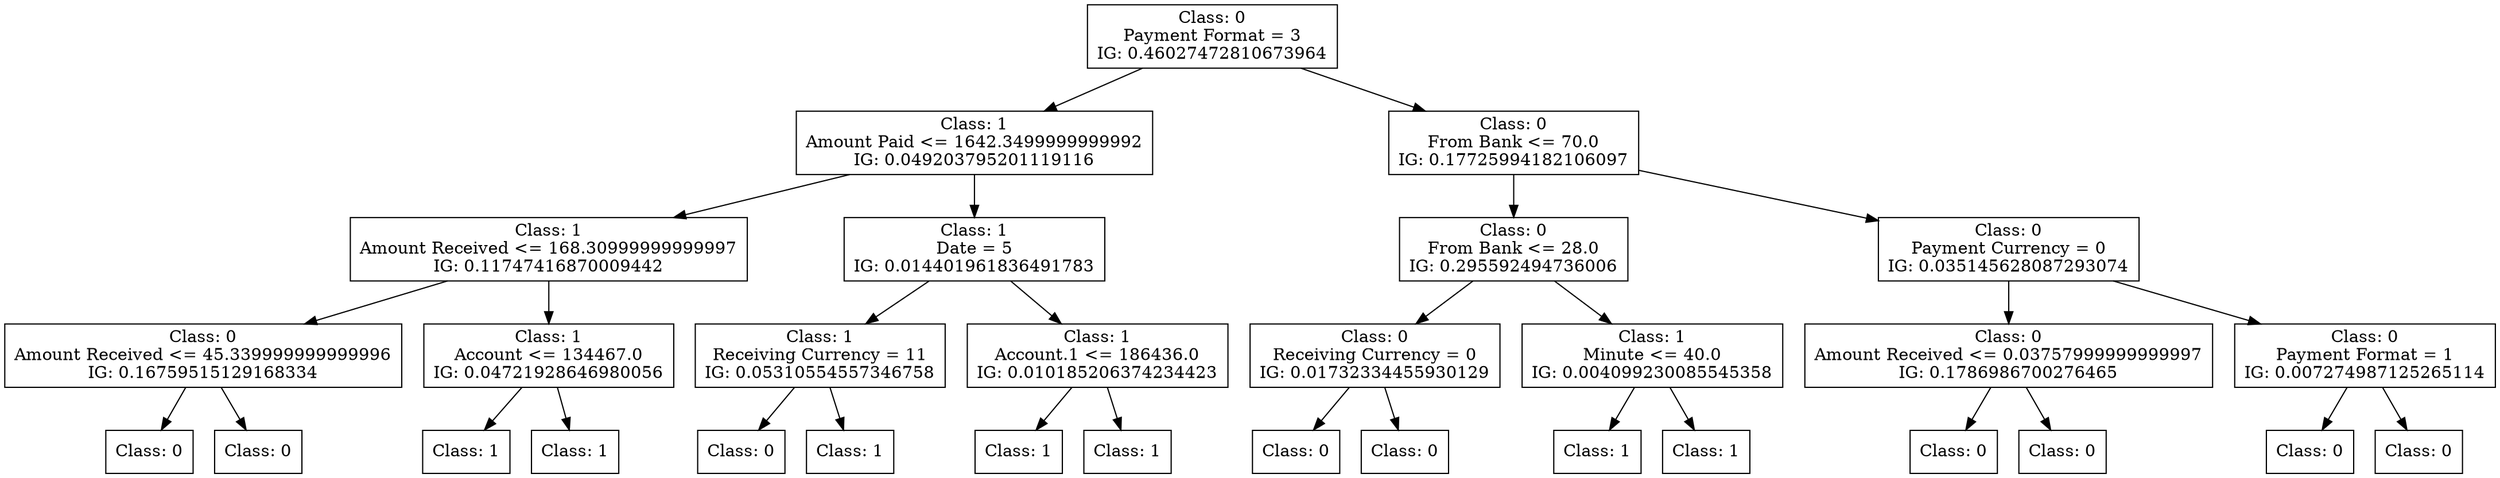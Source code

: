 digraph DecisionTree {
	rankdir=TD;
	node [shape=box];
	2436260758096 [label="Class: 0
Payment Format = 3
IG: 0.46027472810673964"];
	2428917570896 [label="Class: 1
Amount Paid <= 1642.3499999999992
IG: 0.049203795201119116"];
	2436260758096 -> 2428917570896;
	2428917569504 [label="Class: 1
Amount Received <= 168.30999999999997
IG: 0.11747416870009442"];
	2428917570896 -> 2428917569504;
	2428917576416 [label="Class: 0
Amount Received <= 45.339999999999996
IG: 0.16759515129168334"];
	2428917569504 -> 2428917576416;
	2428917576848 [label="Class: 0
"];
	2428917576416 -> 2428917576848;
	2428917574880 [label="Class: 0
"];
	2428917576416 -> 2428917574880;
	2428917574784 [label="Class: 1
Account <= 134467.0
IG: 0.04721928646980056"];
	2428917569504 -> 2428917574784;
	2428917568256 [label="Class: 1
"];
	2428917574784 -> 2428917568256;
	2428917574400 [label="Class: 1
"];
	2428917574784 -> 2428917574400;
	2428917577280 [label="Class: 1
Date = 5
IG: 0.014401961836491783"];
	2428917570896 -> 2428917577280;
	2428917573296 [label="Class: 1
Receiving Currency = 11
IG: 0.05310554557346758"];
	2428917577280 -> 2428917573296;
	2428917568352 [label="Class: 0
"];
	2428917573296 -> 2428917568352;
	2428917567872 [label="Class: 1
"];
	2428917573296 -> 2428917567872;
	2428917574016 [label="Class: 1
Account.1 <= 186436.0
IG: 0.010185206374234423"];
	2428917577280 -> 2428917574016;
	2428917567152 [label="Class: 1
"];
	2428917574016 -> 2428917567152;
	2428917572528 [label="Class: 1
"];
	2428917574016 -> 2428917572528;
	2428917576320 [label="Class: 0
From Bank <= 70.0
IG: 0.17725994182106097"];
	2436260758096 -> 2428917576320;
	2428917569264 [label="Class: 0
From Bank <= 28.0
IG: 0.295592494736006"];
	2428917576320 -> 2428917569264;
	2428917577328 [label="Class: 0
Receiving Currency = 0
IG: 0.01732334455930129"];
	2428917569264 -> 2428917577328;
	2428917566384 [label="Class: 0
"];
	2428917577328 -> 2428917566384;
	2428922432144 [label="Class: 0
"];
	2428917577328 -> 2428922432144;
	2428917569648 [label="Class: 1
Minute <= 40.0
IG: 0.004099230085545358"];
	2428917569264 -> 2428917569648;
	2428922434640 [label="Class: 1
"];
	2428917569648 -> 2428922434640;
	2428922433440 [label="Class: 1
"];
	2428917569648 -> 2428922433440;
	2428917566144 [label="Class: 0
Payment Currency = 0
IG: 0.035145628087293074"];
	2428917576320 -> 2428917566144;
	2428922435648 [label="Class: 0
Amount Received <= 0.03757999999999997
IG: 0.1786986700276465"];
	2428917566144 -> 2428922435648;
	2428922435264 [label="Class: 0
"];
	2428922435648 -> 2428922435264;
	2428922436320 [label="Class: 0
"];
	2428922435648 -> 2428922436320;
	2428922431232 [label="Class: 0
Payment Format = 1
IG: 0.007274987125265114"];
	2428917566144 -> 2428922431232;
	2428922443184 [label="Class: 0
"];
	2428922431232 -> 2428922443184;
	2428922438096 [label="Class: 0
"];
	2428922431232 -> 2428922438096;
}
